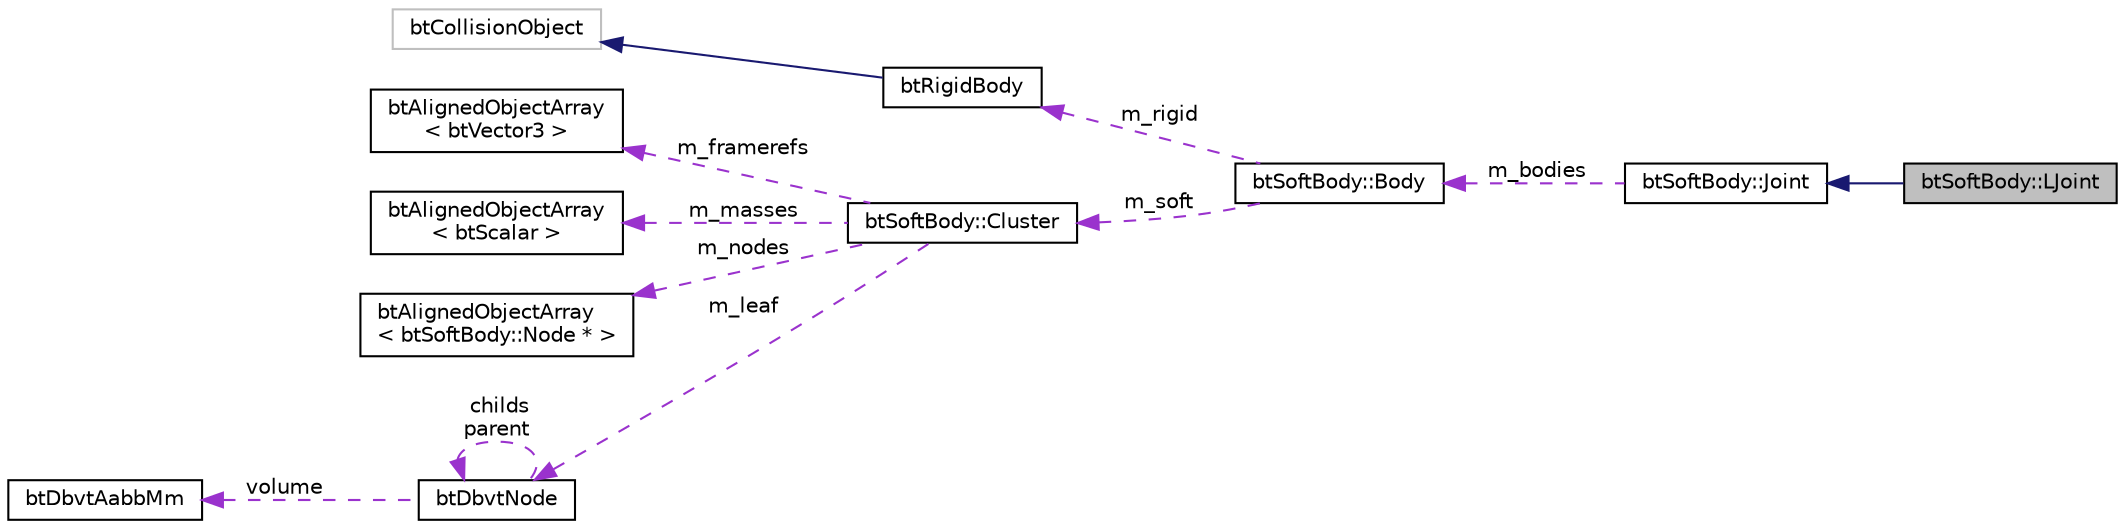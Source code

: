 digraph "btSoftBody::LJoint"
{
  edge [fontname="Helvetica",fontsize="10",labelfontname="Helvetica",labelfontsize="10"];
  node [fontname="Helvetica",fontsize="10",shape=record];
  rankdir="LR";
  Node1 [label="btSoftBody::LJoint",height=0.2,width=0.4,color="black", fillcolor="grey75", style="filled", fontcolor="black"];
  Node2 -> Node1 [dir="back",color="midnightblue",fontsize="10",style="solid",fontname="Helvetica"];
  Node2 [label="btSoftBody::Joint",height=0.2,width=0.4,color="black", fillcolor="white", style="filled",URL="$structbt_soft_body_1_1_joint.html"];
  Node3 -> Node2 [dir="back",color="darkorchid3",fontsize="10",style="dashed",label=" m_bodies" ,fontname="Helvetica"];
  Node3 [label="btSoftBody::Body",height=0.2,width=0.4,color="black", fillcolor="white", style="filled",URL="$structbt_soft_body_1_1_body.html"];
  Node4 -> Node3 [dir="back",color="darkorchid3",fontsize="10",style="dashed",label=" m_rigid" ,fontname="Helvetica"];
  Node4 [label="btRigidBody",height=0.2,width=0.4,color="black", fillcolor="white", style="filled",URL="$classbt_rigid_body.html"];
  Node5 -> Node4 [dir="back",color="midnightblue",fontsize="10",style="solid",fontname="Helvetica"];
  Node5 [label="btCollisionObject",height=0.2,width=0.4,color="grey75", fillcolor="white", style="filled"];
  Node6 -> Node3 [dir="back",color="darkorchid3",fontsize="10",style="dashed",label=" m_soft" ,fontname="Helvetica"];
  Node6 [label="btSoftBody::Cluster",height=0.2,width=0.4,color="black", fillcolor="white", style="filled",URL="$structbt_soft_body_1_1_cluster.html"];
  Node7 -> Node6 [dir="back",color="darkorchid3",fontsize="10",style="dashed",label=" m_framerefs" ,fontname="Helvetica"];
  Node7 [label="btAlignedObjectArray\l\< btVector3 \>",height=0.2,width=0.4,color="black", fillcolor="white", style="filled",URL="$classbt_aligned_object_array.html"];
  Node8 -> Node6 [dir="back",color="darkorchid3",fontsize="10",style="dashed",label=" m_masses" ,fontname="Helvetica"];
  Node8 [label="btAlignedObjectArray\l\< btScalar \>",height=0.2,width=0.4,color="black", fillcolor="white", style="filled",URL="$classbt_aligned_object_array.html"];
  Node9 -> Node6 [dir="back",color="darkorchid3",fontsize="10",style="dashed",label=" m_nodes" ,fontname="Helvetica"];
  Node9 [label="btAlignedObjectArray\l\< btSoftBody::Node * \>",height=0.2,width=0.4,color="black", fillcolor="white", style="filled",URL="$classbt_aligned_object_array.html"];
  Node10 -> Node6 [dir="back",color="darkorchid3",fontsize="10",style="dashed",label=" m_leaf" ,fontname="Helvetica"];
  Node10 [label="btDbvtNode",height=0.2,width=0.4,color="black", fillcolor="white", style="filled",URL="$structbt_dbvt_node.html"];
  Node11 -> Node10 [dir="back",color="darkorchid3",fontsize="10",style="dashed",label=" volume" ,fontname="Helvetica"];
  Node11 [label="btDbvtAabbMm",height=0.2,width=0.4,color="black", fillcolor="white", style="filled",URL="$structbt_dbvt_aabb_mm.html"];
  Node10 -> Node10 [dir="back",color="darkorchid3",fontsize="10",style="dashed",label=" childs\nparent" ,fontname="Helvetica"];
}
